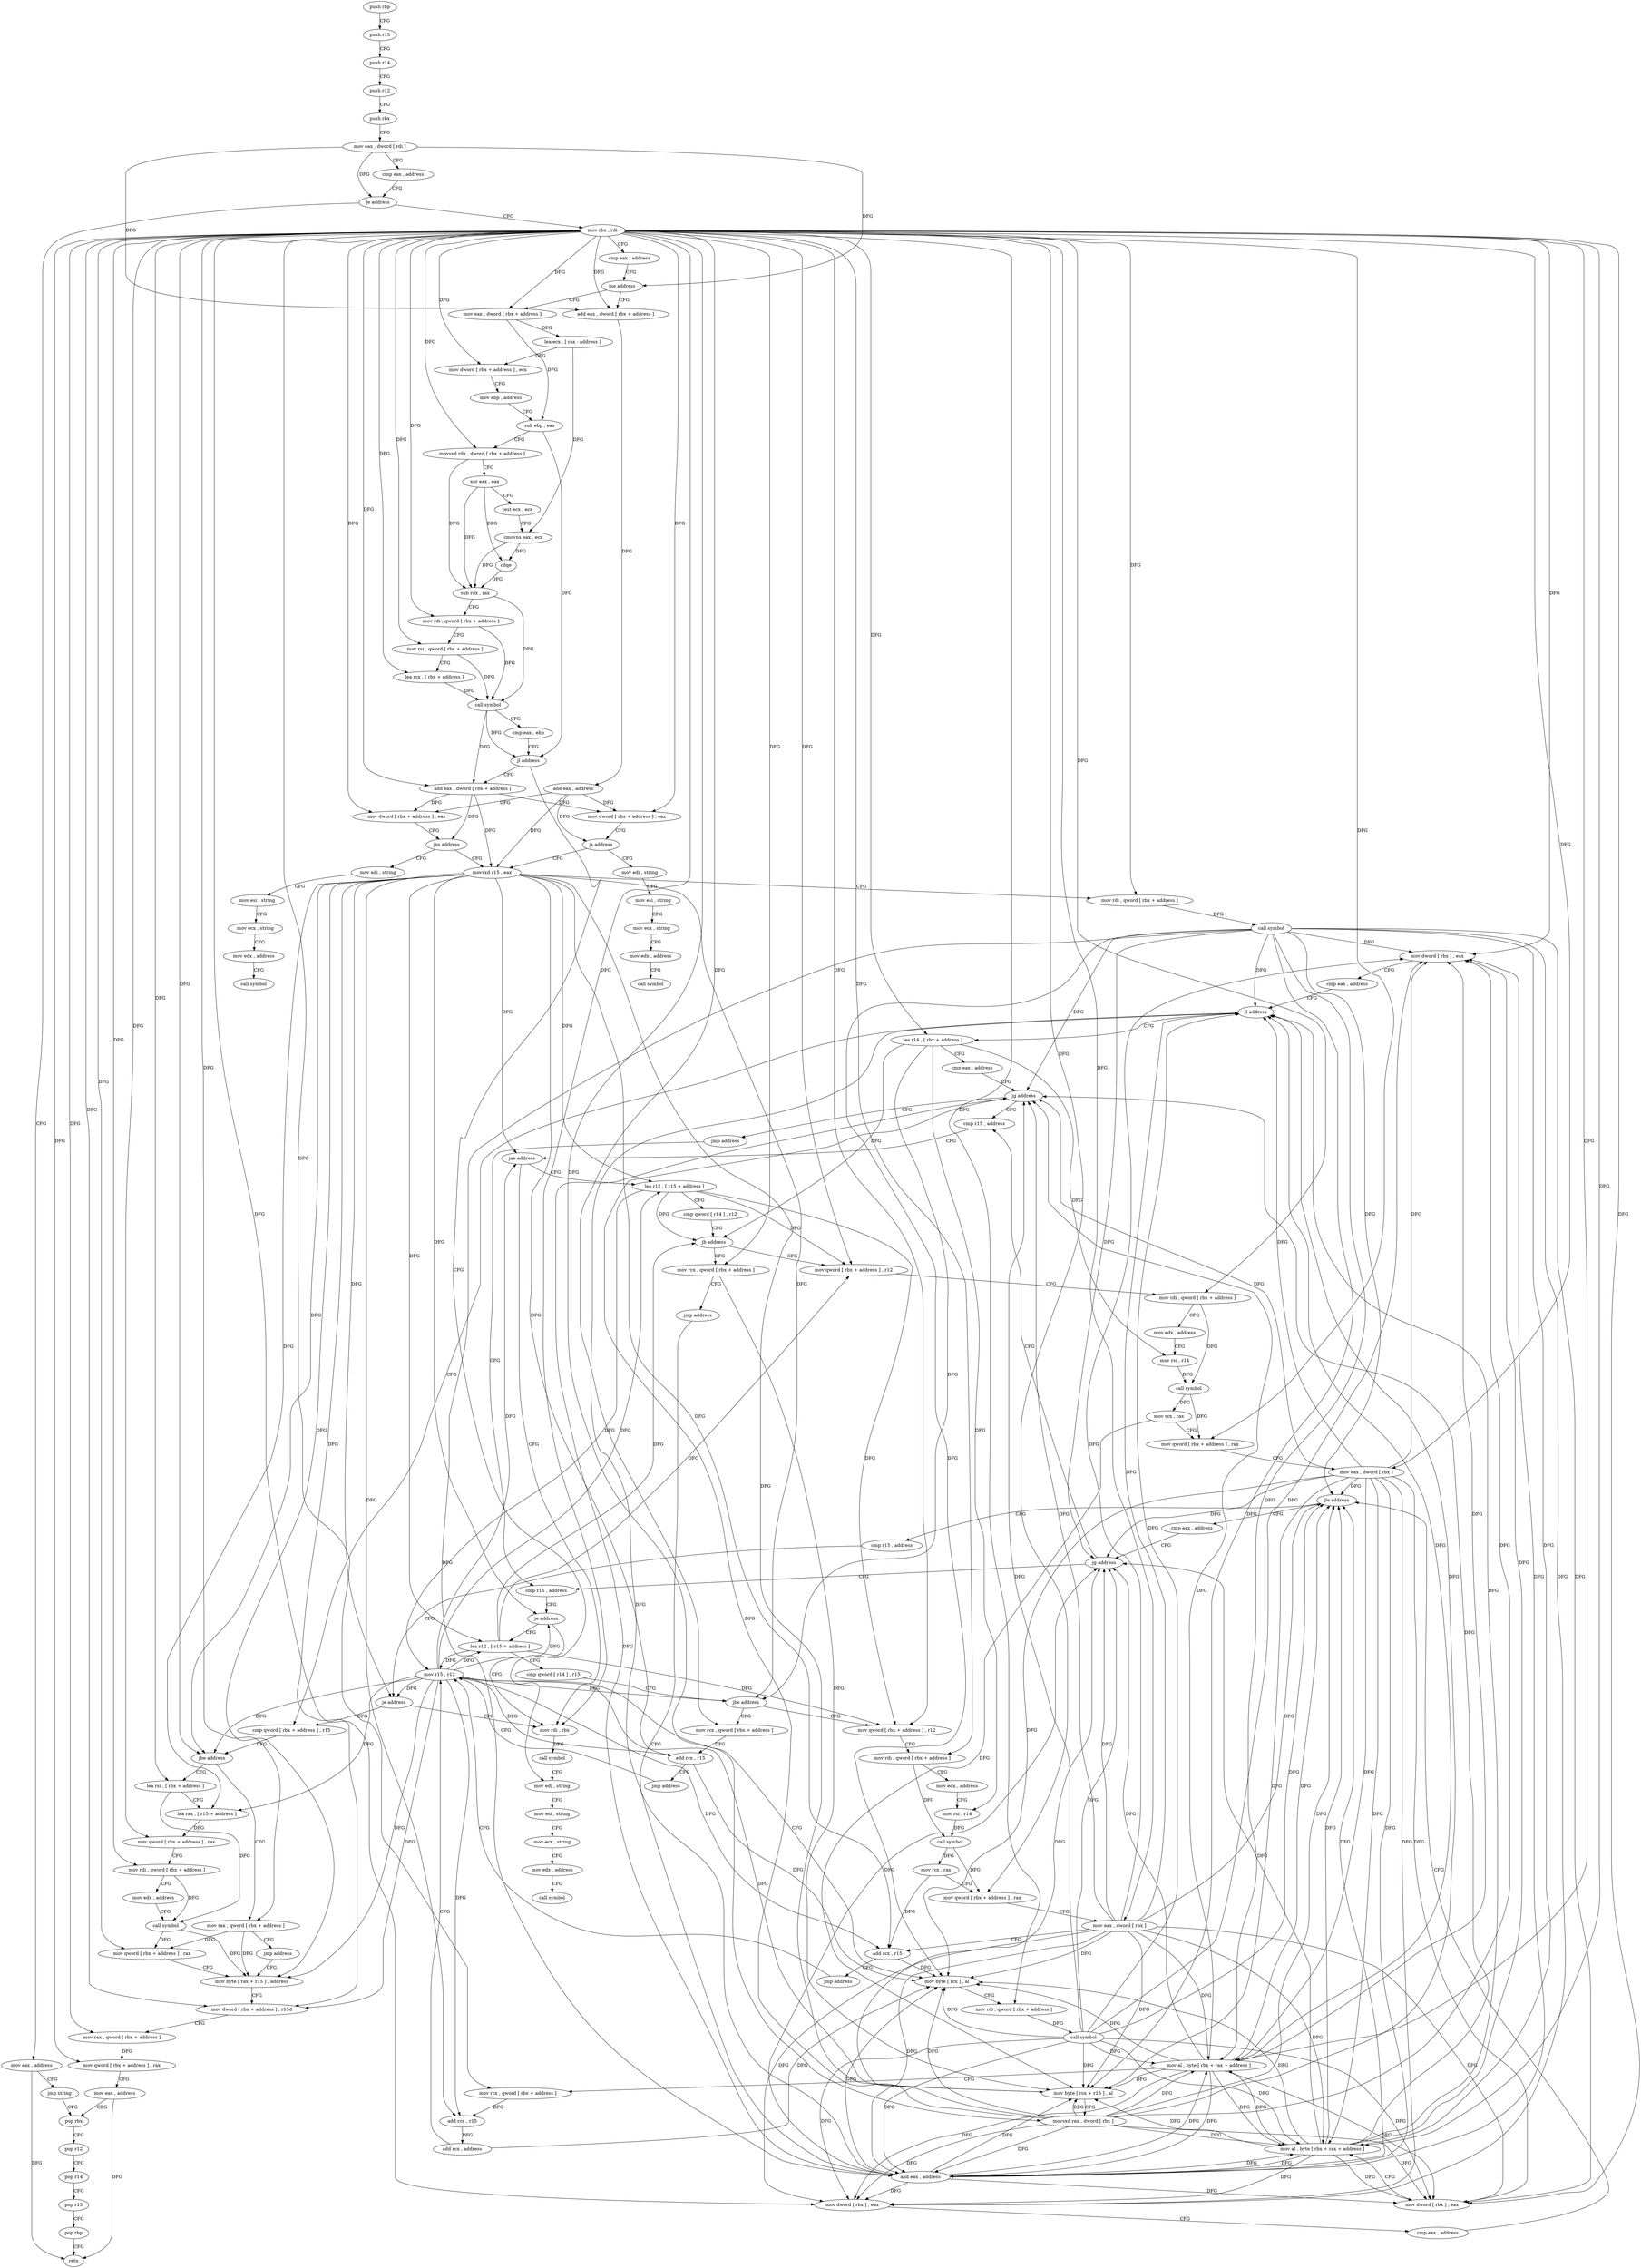 digraph "func" {
"4211824" [label = "push rbp" ]
"4211825" [label = "push r15" ]
"4211827" [label = "push r14" ]
"4211829" [label = "push r12" ]
"4211831" [label = "push rbx" ]
"4211832" [label = "mov eax , dword [ rdi ]" ]
"4211834" [label = "cmp eax , address" ]
"4211837" [label = "je address" ]
"4211937" [label = "mov eax , address" ]
"4211839" [label = "mov rbx , rdi" ]
"4211942" [label = "jmp string" ]
"4212268" [label = "pop rbx" ]
"4211842" [label = "cmp eax , address" ]
"4211845" [label = "jne address" ]
"4211947" [label = "add eax , dword [ rbx + address ]" ]
"4211847" [label = "mov eax , dword [ rbx + address ]" ]
"4212269" [label = "pop r12" ]
"4212271" [label = "pop r14" ]
"4212273" [label = "pop r15" ]
"4212275" [label = "pop rbp" ]
"4212276" [label = "retn" ]
"4211950" [label = "add eax , address" ]
"4211953" [label = "mov dword [ rbx + address ] , eax" ]
"4211956" [label = "js address" ]
"4212310" [label = "mov edi , string" ]
"4211962" [label = "movsxd r15 , eax" ]
"4211850" [label = "lea ecx , [ rax - address ]" ]
"4211853" [label = "mov dword [ rbx + address ] , ecx" ]
"4211856" [label = "mov ebp , address" ]
"4211861" [label = "sub ebp , eax" ]
"4211863" [label = "movsxd rdx , dword [ rbx + address ]" ]
"4211867" [label = "xor eax , eax" ]
"4211869" [label = "test ecx , ecx" ]
"4211871" [label = "cmovns eax , ecx" ]
"4211874" [label = "cdqe" ]
"4211876" [label = "sub rdx , rax" ]
"4211879" [label = "mov rdi , qword [ rbx + address ]" ]
"4211883" [label = "mov rsi , qword [ rbx + address ]" ]
"4211887" [label = "lea rcx , [ rbx + address ]" ]
"4211891" [label = "call symbol" ]
"4211896" [label = "cmp eax , ebp" ]
"4211898" [label = "jl address" ]
"4212285" [label = "mov edi , string" ]
"4211904" [label = "add eax , dword [ rbx + address ]" ]
"4212315" [label = "mov esi , string" ]
"4212320" [label = "mov ecx , string" ]
"4212325" [label = "mov edx , address" ]
"4212330" [label = "call symbol" ]
"4211965" [label = "mov rdi , qword [ rbx + address ]" ]
"4211969" [label = "call symbol" ]
"4211974" [label = "mov dword [ rbx ] , eax" ]
"4211976" [label = "cmp eax , address" ]
"4211979" [label = "jl address" ]
"4212204" [label = "cmp qword [ rbx + address ] , r15" ]
"4211985" [label = "lea r14 , [ rbx + address ]" ]
"4212290" [label = "mov esi , string" ]
"4212295" [label = "mov ecx , string" ]
"4212300" [label = "mov edx , address" ]
"4212305" [label = "call symbol" ]
"4211907" [label = "mov dword [ rbx + address ] , eax" ]
"4211910" [label = "jns address" ]
"4211912" [label = "mov edi , string" ]
"4212208" [label = "jbe address" ]
"4212216" [label = "lea rsi , [ rbx + address ]" ]
"4212210" [label = "mov rax , qword [ rbx + address ]" ]
"4211989" [label = "cmp eax , address" ]
"4211992" [label = "jg address" ]
"4212128" [label = "cmp r15 , address" ]
"4211998" [label = "jmp address" ]
"4211917" [label = "mov esi , string" ]
"4211922" [label = "mov ecx , string" ]
"4211927" [label = "mov edx , address" ]
"4211932" [label = "call symbol" ]
"4212220" [label = "lea rax , [ r15 + address ]" ]
"4212224" [label = "mov qword [ rbx + address ] , rax" ]
"4212228" [label = "mov rdi , qword [ rbx + address ]" ]
"4212232" [label = "mov edx , address" ]
"4212237" [label = "call symbol" ]
"4212242" [label = "mov qword [ rbx + address ] , rax" ]
"4212246" [label = "mov byte [ rax + r15 ] , address" ]
"4212214" [label = "jmp address" ]
"4212132" [label = "jae address" ]
"4212277" [label = "mov rdi , rbx" ]
"4212138" [label = "lea r12 , [ r15 + address ]" ]
"4212090" [label = "cmp r15 , address" ]
"4212251" [label = "mov dword [ rbx + address ] , r15d" ]
"4212255" [label = "mov rax , qword [ rbx + address ]" ]
"4212259" [label = "mov qword [ rbx + address ] , rax" ]
"4212263" [label = "mov eax , address" ]
"4212280" [label = "call symbol" ]
"4212142" [label = "cmp qword [ r14 ] , r12" ]
"4212145" [label = "jb address" ]
"4212000" [label = "mov qword [ rbx + address ] , r12" ]
"4212151" [label = "mov rcx , qword [ rbx + address ]" ]
"4212094" [label = "je address" ]
"4212100" [label = "lea r12 , [ r15 + address ]" ]
"4212004" [label = "mov rdi , qword [ rbx + address ]" ]
"4212008" [label = "mov edx , address" ]
"4212013" [label = "mov rsi , r14" ]
"4212016" [label = "call symbol" ]
"4212021" [label = "mov rcx , rax" ]
"4212024" [label = "mov qword [ rbx + address ] , rax" ]
"4212028" [label = "mov eax , dword [ rbx ]" ]
"4212030" [label = "and eax , address" ]
"4212155" [label = "jmp address" ]
"4212104" [label = "cmp qword [ r14 ] , r15" ]
"4212107" [label = "jbe address" ]
"4212160" [label = "mov qword [ rbx + address ] , r12" ]
"4212109" [label = "mov rcx , qword [ rbx + address ]" ]
"4212198" [label = "cmp r15 , address" ]
"4212202" [label = "je address" ]
"4212085" [label = "cmp eax , address" ]
"4212088" [label = "jg address" ]
"4212033" [label = "mov dword [ rbx ] , eax" ]
"4212035" [label = "mov al , byte [ rbx + rax + address ]" ]
"4212039" [label = "mov byte [ rcx + r15 ] , al" ]
"4212043" [label = "movsxd rax , dword [ rbx ]" ]
"4212046" [label = "mov al , byte [ rbx + rax + address ]" ]
"4212053" [label = "mov rcx , qword [ rbx + address ]" ]
"4212057" [label = "add rcx , r15" ]
"4212060" [label = "add rcx , address" ]
"4212064" [label = "mov r15 , r12" ]
"4212164" [label = "mov rdi , qword [ rbx + address ]" ]
"4212168" [label = "mov edx , address" ]
"4212173" [label = "mov rsi , r14" ]
"4212176" [label = "call symbol" ]
"4212181" [label = "mov rcx , rax" ]
"4212184" [label = "mov qword [ rbx + address ] , rax" ]
"4212188" [label = "mov eax , dword [ rbx ]" ]
"4212190" [label = "add rcx , r15" ]
"4212193" [label = "jmp address" ]
"4212113" [label = "add rcx , r15" ]
"4212116" [label = "jmp address" ]
"4212067" [label = "mov byte [ rcx ] , al" ]
"4212069" [label = "mov rdi , qword [ rbx + address ]" ]
"4212073" [label = "call symbol" ]
"4212078" [label = "mov dword [ rbx ] , eax" ]
"4212080" [label = "cmp eax , address" ]
"4212083" [label = "jle address" ]
"4211824" -> "4211825" [ label = "CFG" ]
"4211825" -> "4211827" [ label = "CFG" ]
"4211827" -> "4211829" [ label = "CFG" ]
"4211829" -> "4211831" [ label = "CFG" ]
"4211831" -> "4211832" [ label = "CFG" ]
"4211832" -> "4211834" [ label = "CFG" ]
"4211832" -> "4211837" [ label = "DFG" ]
"4211832" -> "4211845" [ label = "DFG" ]
"4211832" -> "4211947" [ label = "DFG" ]
"4211834" -> "4211837" [ label = "CFG" ]
"4211837" -> "4211937" [ label = "CFG" ]
"4211837" -> "4211839" [ label = "CFG" ]
"4211937" -> "4211942" [ label = "CFG" ]
"4211937" -> "4212276" [ label = "DFG" ]
"4211839" -> "4211842" [ label = "CFG" ]
"4211839" -> "4211947" [ label = "DFG" ]
"4211839" -> "4211953" [ label = "DFG" ]
"4211839" -> "4211847" [ label = "DFG" ]
"4211839" -> "4211853" [ label = "DFG" ]
"4211839" -> "4211863" [ label = "DFG" ]
"4211839" -> "4211965" [ label = "DFG" ]
"4211839" -> "4211974" [ label = "DFG" ]
"4211839" -> "4211879" [ label = "DFG" ]
"4211839" -> "4211883" [ label = "DFG" ]
"4211839" -> "4211887" [ label = "DFG" ]
"4211839" -> "4212208" [ label = "DFG" ]
"4211839" -> "4211985" [ label = "DFG" ]
"4211839" -> "4211904" [ label = "DFG" ]
"4211839" -> "4211907" [ label = "DFG" ]
"4211839" -> "4212216" [ label = "DFG" ]
"4211839" -> "4212224" [ label = "DFG" ]
"4211839" -> "4212228" [ label = "DFG" ]
"4211839" -> "4212242" [ label = "DFG" ]
"4211839" -> "4212210" [ label = "DFG" ]
"4211839" -> "4212251" [ label = "DFG" ]
"4211839" -> "4212255" [ label = "DFG" ]
"4211839" -> "4212259" [ label = "DFG" ]
"4211839" -> "4212277" [ label = "DFG" ]
"4211839" -> "4212000" [ label = "DFG" ]
"4211839" -> "4212004" [ label = "DFG" ]
"4211839" -> "4212024" [ label = "DFG" ]
"4211839" -> "4212028" [ label = "DFG" ]
"4211839" -> "4212151" [ label = "DFG" ]
"4211839" -> "4212033" [ label = "DFG" ]
"4211839" -> "4212035" [ label = "DFG" ]
"4211839" -> "4212043" [ label = "DFG" ]
"4211839" -> "4212046" [ label = "DFG" ]
"4211839" -> "4212053" [ label = "DFG" ]
"4211839" -> "4212160" [ label = "DFG" ]
"4211839" -> "4212164" [ label = "DFG" ]
"4211839" -> "4212184" [ label = "DFG" ]
"4211839" -> "4212188" [ label = "DFG" ]
"4211839" -> "4212109" [ label = "DFG" ]
"4211839" -> "4212069" [ label = "DFG" ]
"4211839" -> "4212078" [ label = "DFG" ]
"4211942" -> "4212268" [ label = "CFG" ]
"4212268" -> "4212269" [ label = "CFG" ]
"4211842" -> "4211845" [ label = "CFG" ]
"4211845" -> "4211947" [ label = "CFG" ]
"4211845" -> "4211847" [ label = "CFG" ]
"4211947" -> "4211950" [ label = "DFG" ]
"4211847" -> "4211850" [ label = "DFG" ]
"4211847" -> "4211861" [ label = "DFG" ]
"4212269" -> "4212271" [ label = "CFG" ]
"4212271" -> "4212273" [ label = "CFG" ]
"4212273" -> "4212275" [ label = "CFG" ]
"4212275" -> "4212276" [ label = "CFG" ]
"4211950" -> "4211953" [ label = "DFG" ]
"4211950" -> "4211962" [ label = "DFG" ]
"4211950" -> "4211907" [ label = "DFG" ]
"4211950" -> "4211956" [ label = "DFG" ]
"4211953" -> "4211956" [ label = "CFG" ]
"4211956" -> "4212310" [ label = "CFG" ]
"4211956" -> "4211962" [ label = "CFG" ]
"4212310" -> "4212315" [ label = "CFG" ]
"4211962" -> "4211965" [ label = "CFG" ]
"4211962" -> "4212208" [ label = "DFG" ]
"4211962" -> "4212220" [ label = "DFG" ]
"4211962" -> "4212132" [ label = "DFG" ]
"4211962" -> "4212246" [ label = "DFG" ]
"4211962" -> "4212251" [ label = "DFG" ]
"4211962" -> "4212138" [ label = "DFG" ]
"4211962" -> "4212094" [ label = "DFG" ]
"4211962" -> "4212100" [ label = "DFG" ]
"4211962" -> "4212107" [ label = "DFG" ]
"4211962" -> "4212039" [ label = "DFG" ]
"4211962" -> "4212057" [ label = "DFG" ]
"4211962" -> "4212190" [ label = "DFG" ]
"4211962" -> "4212113" [ label = "DFG" ]
"4211962" -> "4212202" [ label = "DFG" ]
"4211850" -> "4211853" [ label = "DFG" ]
"4211850" -> "4211871" [ label = "DFG" ]
"4211853" -> "4211856" [ label = "CFG" ]
"4211856" -> "4211861" [ label = "CFG" ]
"4211861" -> "4211863" [ label = "CFG" ]
"4211861" -> "4211898" [ label = "DFG" ]
"4211863" -> "4211867" [ label = "CFG" ]
"4211863" -> "4211876" [ label = "DFG" ]
"4211867" -> "4211869" [ label = "CFG" ]
"4211867" -> "4211874" [ label = "DFG" ]
"4211867" -> "4211876" [ label = "DFG" ]
"4211869" -> "4211871" [ label = "CFG" ]
"4211871" -> "4211874" [ label = "DFG" ]
"4211871" -> "4211876" [ label = "DFG" ]
"4211874" -> "4211876" [ label = "DFG" ]
"4211876" -> "4211879" [ label = "CFG" ]
"4211876" -> "4211891" [ label = "DFG" ]
"4211879" -> "4211883" [ label = "CFG" ]
"4211879" -> "4211891" [ label = "DFG" ]
"4211883" -> "4211887" [ label = "CFG" ]
"4211883" -> "4211891" [ label = "DFG" ]
"4211887" -> "4211891" [ label = "DFG" ]
"4211891" -> "4211896" [ label = "CFG" ]
"4211891" -> "4211898" [ label = "DFG" ]
"4211891" -> "4211904" [ label = "DFG" ]
"4211896" -> "4211898" [ label = "CFG" ]
"4211898" -> "4212285" [ label = "CFG" ]
"4211898" -> "4211904" [ label = "CFG" ]
"4212285" -> "4212290" [ label = "CFG" ]
"4211904" -> "4211907" [ label = "DFG" ]
"4211904" -> "4211953" [ label = "DFG" ]
"4211904" -> "4211962" [ label = "DFG" ]
"4211904" -> "4211910" [ label = "DFG" ]
"4212315" -> "4212320" [ label = "CFG" ]
"4212320" -> "4212325" [ label = "CFG" ]
"4212325" -> "4212330" [ label = "CFG" ]
"4211965" -> "4211969" [ label = "DFG" ]
"4211969" -> "4211974" [ label = "DFG" ]
"4211969" -> "4211979" [ label = "DFG" ]
"4211969" -> "4211992" [ label = "DFG" ]
"4211969" -> "4212030" [ label = "DFG" ]
"4211969" -> "4212033" [ label = "DFG" ]
"4211969" -> "4212035" [ label = "DFG" ]
"4211969" -> "4212039" [ label = "DFG" ]
"4211969" -> "4212046" [ label = "DFG" ]
"4211969" -> "4212067" [ label = "DFG" ]
"4211969" -> "4212078" [ label = "DFG" ]
"4211969" -> "4212083" [ label = "DFG" ]
"4211969" -> "4212088" [ label = "DFG" ]
"4211974" -> "4211976" [ label = "CFG" ]
"4211976" -> "4211979" [ label = "CFG" ]
"4211979" -> "4212204" [ label = "CFG" ]
"4211979" -> "4211985" [ label = "CFG" ]
"4212204" -> "4212208" [ label = "CFG" ]
"4211985" -> "4211989" [ label = "CFG" ]
"4211985" -> "4212145" [ label = "DFG" ]
"4211985" -> "4212013" [ label = "DFG" ]
"4211985" -> "4212107" [ label = "DFG" ]
"4211985" -> "4212173" [ label = "DFG" ]
"4212290" -> "4212295" [ label = "CFG" ]
"4212295" -> "4212300" [ label = "CFG" ]
"4212300" -> "4212305" [ label = "CFG" ]
"4211907" -> "4211910" [ label = "CFG" ]
"4211910" -> "4211962" [ label = "CFG" ]
"4211910" -> "4211912" [ label = "CFG" ]
"4211912" -> "4211917" [ label = "CFG" ]
"4212208" -> "4212216" [ label = "CFG" ]
"4212208" -> "4212210" [ label = "CFG" ]
"4212216" -> "4212220" [ label = "CFG" ]
"4212216" -> "4212237" [ label = "DFG" ]
"4212210" -> "4212214" [ label = "CFG" ]
"4212210" -> "4212242" [ label = "DFG" ]
"4212210" -> "4212246" [ label = "DFG" ]
"4211989" -> "4211992" [ label = "CFG" ]
"4211992" -> "4212128" [ label = "CFG" ]
"4211992" -> "4211998" [ label = "CFG" ]
"4212128" -> "4212132" [ label = "CFG" ]
"4211998" -> "4212090" [ label = "CFG" ]
"4211917" -> "4211922" [ label = "CFG" ]
"4211922" -> "4211927" [ label = "CFG" ]
"4211927" -> "4211932" [ label = "CFG" ]
"4212220" -> "4212224" [ label = "DFG" ]
"4212224" -> "4212228" [ label = "CFG" ]
"4212228" -> "4212232" [ label = "CFG" ]
"4212228" -> "4212237" [ label = "DFG" ]
"4212232" -> "4212237" [ label = "CFG" ]
"4212237" -> "4212242" [ label = "DFG" ]
"4212237" -> "4212246" [ label = "DFG" ]
"4212242" -> "4212246" [ label = "CFG" ]
"4212246" -> "4212251" [ label = "CFG" ]
"4212214" -> "4212246" [ label = "CFG" ]
"4212132" -> "4212277" [ label = "CFG" ]
"4212132" -> "4212138" [ label = "CFG" ]
"4212277" -> "4212280" [ label = "DFG" ]
"4212138" -> "4212142" [ label = "CFG" ]
"4212138" -> "4212145" [ label = "DFG" ]
"4212138" -> "4212000" [ label = "DFG" ]
"4212138" -> "4212160" [ label = "DFG" ]
"4212138" -> "4212064" [ label = "DFG" ]
"4212090" -> "4212094" [ label = "CFG" ]
"4212251" -> "4212255" [ label = "CFG" ]
"4212255" -> "4212259" [ label = "DFG" ]
"4212259" -> "4212263" [ label = "CFG" ]
"4212263" -> "4212268" [ label = "CFG" ]
"4212263" -> "4212276" [ label = "DFG" ]
"4212280" -> "4212285" [ label = "CFG" ]
"4212142" -> "4212145" [ label = "CFG" ]
"4212145" -> "4212000" [ label = "CFG" ]
"4212145" -> "4212151" [ label = "CFG" ]
"4212000" -> "4212004" [ label = "CFG" ]
"4212151" -> "4212155" [ label = "CFG" ]
"4212151" -> "4212039" [ label = "DFG" ]
"4212094" -> "4212277" [ label = "CFG" ]
"4212094" -> "4212100" [ label = "CFG" ]
"4212100" -> "4212104" [ label = "CFG" ]
"4212100" -> "4212145" [ label = "DFG" ]
"4212100" -> "4212000" [ label = "DFG" ]
"4212100" -> "4212160" [ label = "DFG" ]
"4212100" -> "4212064" [ label = "DFG" ]
"4212004" -> "4212008" [ label = "CFG" ]
"4212004" -> "4212016" [ label = "DFG" ]
"4212008" -> "4212013" [ label = "CFG" ]
"4212013" -> "4212016" [ label = "DFG" ]
"4212016" -> "4212021" [ label = "DFG" ]
"4212016" -> "4212024" [ label = "DFG" ]
"4212021" -> "4212024" [ label = "CFG" ]
"4212021" -> "4212039" [ label = "DFG" ]
"4212024" -> "4212028" [ label = "CFG" ]
"4212028" -> "4212030" [ label = "DFG" ]
"4212028" -> "4211974" [ label = "DFG" ]
"4212028" -> "4211979" [ label = "DFG" ]
"4212028" -> "4211992" [ label = "DFG" ]
"4212028" -> "4212033" [ label = "DFG" ]
"4212028" -> "4212035" [ label = "DFG" ]
"4212028" -> "4212039" [ label = "DFG" ]
"4212028" -> "4212046" [ label = "DFG" ]
"4212028" -> "4212067" [ label = "DFG" ]
"4212028" -> "4212078" [ label = "DFG" ]
"4212028" -> "4212083" [ label = "DFG" ]
"4212028" -> "4212088" [ label = "DFG" ]
"4212030" -> "4212033" [ label = "DFG" ]
"4212030" -> "4211974" [ label = "DFG" ]
"4212030" -> "4211979" [ label = "DFG" ]
"4212030" -> "4211992" [ label = "DFG" ]
"4212030" -> "4212035" [ label = "DFG" ]
"4212030" -> "4212039" [ label = "DFG" ]
"4212030" -> "4212046" [ label = "DFG" ]
"4212030" -> "4212067" [ label = "DFG" ]
"4212030" -> "4212078" [ label = "DFG" ]
"4212030" -> "4212083" [ label = "DFG" ]
"4212030" -> "4212088" [ label = "DFG" ]
"4212155" -> "4212030" [ label = "CFG" ]
"4212104" -> "4212107" [ label = "CFG" ]
"4212107" -> "4212160" [ label = "CFG" ]
"4212107" -> "4212109" [ label = "CFG" ]
"4212160" -> "4212164" [ label = "CFG" ]
"4212109" -> "4212113" [ label = "DFG" ]
"4212198" -> "4212202" [ label = "CFG" ]
"4212202" -> "4212277" [ label = "CFG" ]
"4212202" -> "4212204" [ label = "CFG" ]
"4212085" -> "4212088" [ label = "CFG" ]
"4212088" -> "4212128" [ label = "CFG" ]
"4212088" -> "4212090" [ label = "CFG" ]
"4212033" -> "4212035" [ label = "CFG" ]
"4212035" -> "4212039" [ label = "DFG" ]
"4212035" -> "4211974" [ label = "DFG" ]
"4212035" -> "4211979" [ label = "DFG" ]
"4212035" -> "4211992" [ label = "DFG" ]
"4212035" -> "4212030" [ label = "DFG" ]
"4212035" -> "4212033" [ label = "DFG" ]
"4212035" -> "4212046" [ label = "DFG" ]
"4212035" -> "4212067" [ label = "DFG" ]
"4212035" -> "4212078" [ label = "DFG" ]
"4212035" -> "4212083" [ label = "DFG" ]
"4212035" -> "4212088" [ label = "DFG" ]
"4212039" -> "4212043" [ label = "CFG" ]
"4212043" -> "4212046" [ label = "DFG" ]
"4212043" -> "4211974" [ label = "DFG" ]
"4212043" -> "4211979" [ label = "DFG" ]
"4212043" -> "4211992" [ label = "DFG" ]
"4212043" -> "4212030" [ label = "DFG" ]
"4212043" -> "4212033" [ label = "DFG" ]
"4212043" -> "4212035" [ label = "DFG" ]
"4212043" -> "4212039" [ label = "DFG" ]
"4212043" -> "4212067" [ label = "DFG" ]
"4212043" -> "4212078" [ label = "DFG" ]
"4212043" -> "4212083" [ label = "DFG" ]
"4212043" -> "4212088" [ label = "DFG" ]
"4212046" -> "4212053" [ label = "CFG" ]
"4212046" -> "4211974" [ label = "DFG" ]
"4212046" -> "4211979" [ label = "DFG" ]
"4212046" -> "4211992" [ label = "DFG" ]
"4212046" -> "4212030" [ label = "DFG" ]
"4212046" -> "4212033" [ label = "DFG" ]
"4212046" -> "4212035" [ label = "DFG" ]
"4212046" -> "4212039" [ label = "DFG" ]
"4212046" -> "4212067" [ label = "DFG" ]
"4212046" -> "4212078" [ label = "DFG" ]
"4212046" -> "4212083" [ label = "DFG" ]
"4212046" -> "4212088" [ label = "DFG" ]
"4212053" -> "4212057" [ label = "DFG" ]
"4212057" -> "4212060" [ label = "DFG" ]
"4212060" -> "4212064" [ label = "CFG" ]
"4212060" -> "4212067" [ label = "DFG" ]
"4212064" -> "4212067" [ label = "CFG" ]
"4212064" -> "4212208" [ label = "DFG" ]
"4212064" -> "4212220" [ label = "DFG" ]
"4212064" -> "4212132" [ label = "DFG" ]
"4212064" -> "4212246" [ label = "DFG" ]
"4212064" -> "4212251" [ label = "DFG" ]
"4212064" -> "4212138" [ label = "DFG" ]
"4212064" -> "4212094" [ label = "DFG" ]
"4212064" -> "4212100" [ label = "DFG" ]
"4212064" -> "4212107" [ label = "DFG" ]
"4212064" -> "4212057" [ label = "DFG" ]
"4212064" -> "4212190" [ label = "DFG" ]
"4212064" -> "4212113" [ label = "DFG" ]
"4212064" -> "4212039" [ label = "DFG" ]
"4212064" -> "4212202" [ label = "DFG" ]
"4212164" -> "4212168" [ label = "CFG" ]
"4212164" -> "4212176" [ label = "DFG" ]
"4212168" -> "4212173" [ label = "CFG" ]
"4212173" -> "4212176" [ label = "DFG" ]
"4212176" -> "4212181" [ label = "DFG" ]
"4212176" -> "4212184" [ label = "DFG" ]
"4212181" -> "4212184" [ label = "CFG" ]
"4212181" -> "4212190" [ label = "DFG" ]
"4212184" -> "4212188" [ label = "CFG" ]
"4212188" -> "4212190" [ label = "CFG" ]
"4212188" -> "4211974" [ label = "DFG" ]
"4212188" -> "4211979" [ label = "DFG" ]
"4212188" -> "4211992" [ label = "DFG" ]
"4212188" -> "4212030" [ label = "DFG" ]
"4212188" -> "4212033" [ label = "DFG" ]
"4212188" -> "4212035" [ label = "DFG" ]
"4212188" -> "4212039" [ label = "DFG" ]
"4212188" -> "4212046" [ label = "DFG" ]
"4212188" -> "4212067" [ label = "DFG" ]
"4212188" -> "4212078" [ label = "DFG" ]
"4212188" -> "4212083" [ label = "DFG" ]
"4212188" -> "4212088" [ label = "DFG" ]
"4212190" -> "4212193" [ label = "CFG" ]
"4212190" -> "4212067" [ label = "DFG" ]
"4212193" -> "4212064" [ label = "CFG" ]
"4212113" -> "4212116" [ label = "CFG" ]
"4212113" -> "4212067" [ label = "DFG" ]
"4212116" -> "4212064" [ label = "CFG" ]
"4212067" -> "4212069" [ label = "CFG" ]
"4212069" -> "4212073" [ label = "DFG" ]
"4212073" -> "4212078" [ label = "DFG" ]
"4212073" -> "4211974" [ label = "DFG" ]
"4212073" -> "4211979" [ label = "DFG" ]
"4212073" -> "4211992" [ label = "DFG" ]
"4212073" -> "4212030" [ label = "DFG" ]
"4212073" -> "4212033" [ label = "DFG" ]
"4212073" -> "4212035" [ label = "DFG" ]
"4212073" -> "4212039" [ label = "DFG" ]
"4212073" -> "4212046" [ label = "DFG" ]
"4212073" -> "4212067" [ label = "DFG" ]
"4212073" -> "4212083" [ label = "DFG" ]
"4212073" -> "4212088" [ label = "DFG" ]
"4212078" -> "4212080" [ label = "CFG" ]
"4212080" -> "4212083" [ label = "CFG" ]
"4212083" -> "4212198" [ label = "CFG" ]
"4212083" -> "4212085" [ label = "CFG" ]
}
